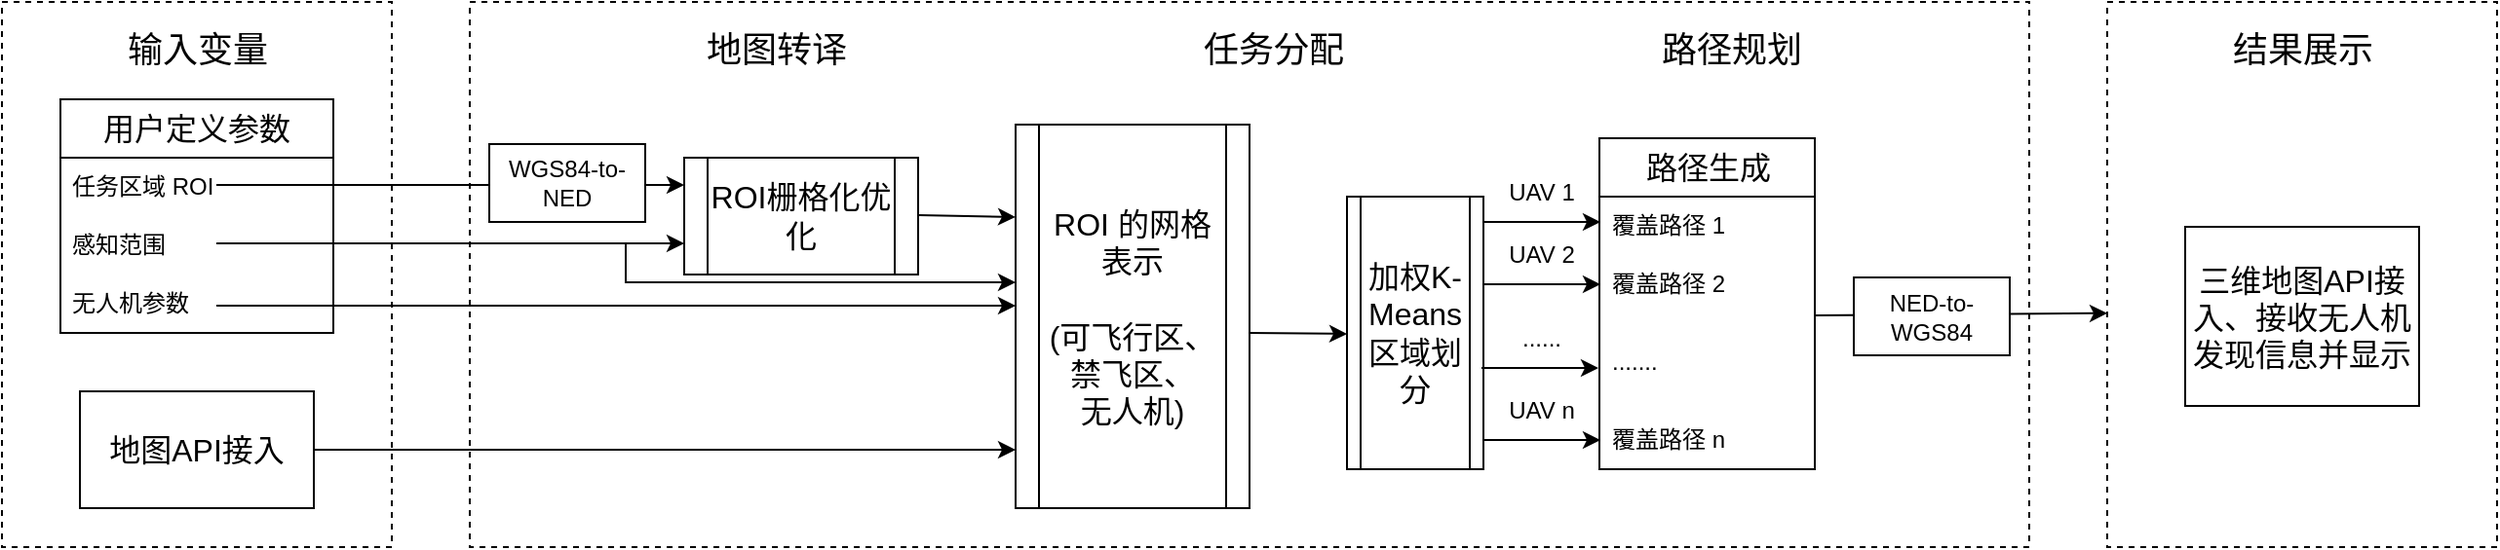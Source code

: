 <mxfile version="22.1.11" type="github">
  <diagram name="第 1 页" id="jAvlmp3dLl9FF9cPbr76">
    <mxGraphModel dx="1674" dy="772" grid="1" gridSize="10" guides="1" tooltips="1" connect="1" arrows="1" fold="1" page="1" pageScale="1" pageWidth="827" pageHeight="1169" math="0" shadow="0">
      <root>
        <mxCell id="0" />
        <mxCell id="1" parent="0" />
        <mxCell id="BWF7j0bRXmXNBkzyuYKP-15" value="" style="rounded=0;whiteSpace=wrap;html=1;dashed=1;" vertex="1" parent="1">
          <mxGeometry x="40" y="320" width="200" height="280" as="geometry" />
        </mxCell>
        <mxCell id="BWF7j0bRXmXNBkzyuYKP-10" value="&lt;font style=&quot;font-size: 18px;&quot;&gt;输入变量&lt;/font&gt;" style="text;html=1;strokeColor=none;fillColor=none;align=center;verticalAlign=middle;whiteSpace=wrap;rounded=0;" vertex="1" parent="1">
          <mxGeometry x="102.5" y="330" width="75" height="30" as="geometry" />
        </mxCell>
        <mxCell id="BWF7j0bRXmXNBkzyuYKP-11" value="&lt;font style=&quot;font-size: 16px;&quot;&gt;用户定义参数&lt;/font&gt;" style="swimlane;fontStyle=0;childLayout=stackLayout;horizontal=1;startSize=30;horizontalStack=0;resizeParent=1;resizeParentMax=0;resizeLast=0;collapsible=1;marginBottom=0;whiteSpace=wrap;html=1;" vertex="1" parent="1">
          <mxGeometry x="70" y="370" width="140" height="120" as="geometry">
            <mxRectangle x="340" y="340" width="60" height="30" as="alternateBounds" />
          </mxGeometry>
        </mxCell>
        <mxCell id="BWF7j0bRXmXNBkzyuYKP-12" value="任务区域 ROI" style="text;strokeColor=none;fillColor=none;align=left;verticalAlign=middle;spacingLeft=4;spacingRight=4;overflow=hidden;points=[[0,0.5],[1,0.5]];portConstraint=eastwest;rotatable=0;whiteSpace=wrap;html=1;" vertex="1" parent="BWF7j0bRXmXNBkzyuYKP-11">
          <mxGeometry y="30" width="140" height="30" as="geometry" />
        </mxCell>
        <mxCell id="BWF7j0bRXmXNBkzyuYKP-13" value="感知范围" style="text;strokeColor=none;fillColor=none;align=left;verticalAlign=middle;spacingLeft=4;spacingRight=4;overflow=hidden;points=[[0,0.5],[1,0.5]];portConstraint=eastwest;rotatable=0;whiteSpace=wrap;html=1;" vertex="1" parent="BWF7j0bRXmXNBkzyuYKP-11">
          <mxGeometry y="60" width="140" height="30" as="geometry" />
        </mxCell>
        <mxCell id="BWF7j0bRXmXNBkzyuYKP-14" value="无人机参数" style="text;strokeColor=none;fillColor=none;align=left;verticalAlign=middle;spacingLeft=4;spacingRight=4;overflow=hidden;points=[[0,0.5],[1,0.5]];portConstraint=eastwest;rotatable=0;whiteSpace=wrap;html=1;" vertex="1" parent="BWF7j0bRXmXNBkzyuYKP-11">
          <mxGeometry y="90" width="140" height="30" as="geometry" />
        </mxCell>
        <mxCell id="BWF7j0bRXmXNBkzyuYKP-16" value="&lt;font style=&quot;font-size: 16px;&quot;&gt;地图API接入&lt;/font&gt;" style="rounded=0;whiteSpace=wrap;html=1;" vertex="1" parent="1">
          <mxGeometry x="80" y="520" width="120" height="60" as="geometry" />
        </mxCell>
        <mxCell id="BWF7j0bRXmXNBkzyuYKP-18" value="" style="rounded=0;whiteSpace=wrap;html=1;dashed=1;" vertex="1" parent="1">
          <mxGeometry x="280" y="320" width="800" height="280" as="geometry" />
        </mxCell>
        <mxCell id="BWF7j0bRXmXNBkzyuYKP-19" value="&lt;font style=&quot;font-size: 18px;&quot;&gt;地图转译&lt;/font&gt;" style="text;html=1;strokeColor=none;fillColor=none;align=center;verticalAlign=middle;whiteSpace=wrap;rounded=0;" vertex="1" parent="1">
          <mxGeometry x="400" y="330" width="75" height="30" as="geometry" />
        </mxCell>
        <mxCell id="BWF7j0bRXmXNBkzyuYKP-20" value="&lt;font style=&quot;font-size: 18px;&quot;&gt;任务分配&lt;/font&gt;" style="text;html=1;strokeColor=none;fillColor=none;align=center;verticalAlign=middle;whiteSpace=wrap;rounded=0;" vertex="1" parent="1">
          <mxGeometry x="655" y="330" width="75" height="30" as="geometry" />
        </mxCell>
        <mxCell id="BWF7j0bRXmXNBkzyuYKP-21" value="&lt;span style=&quot;font-size: 18px;&quot;&gt;路径规划&lt;/span&gt;" style="text;html=1;strokeColor=none;fillColor=none;align=center;verticalAlign=middle;whiteSpace=wrap;rounded=0;" vertex="1" parent="1">
          <mxGeometry x="890" y="330" width="75" height="30" as="geometry" />
        </mxCell>
        <mxCell id="BWF7j0bRXmXNBkzyuYKP-22" value="" style="rounded=0;whiteSpace=wrap;html=1;dashed=1;" vertex="1" parent="1">
          <mxGeometry x="1120" y="320" width="200" height="280" as="geometry" />
        </mxCell>
        <mxCell id="BWF7j0bRXmXNBkzyuYKP-23" value="&lt;span style=&quot;font-size: 18px;&quot;&gt;结果展示&lt;/span&gt;" style="text;html=1;strokeColor=none;fillColor=none;align=center;verticalAlign=middle;whiteSpace=wrap;rounded=0;" vertex="1" parent="1">
          <mxGeometry x="1182.5" y="330" width="75" height="30" as="geometry" />
        </mxCell>
        <mxCell id="BWF7j0bRXmXNBkzyuYKP-24" value="&lt;font style=&quot;font-size: 16px;&quot;&gt;ROI栅格化优化&lt;/font&gt;" style="shape=process;whiteSpace=wrap;html=1;backgroundOutline=1;" vertex="1" parent="1">
          <mxGeometry x="390" y="400" width="120" height="60" as="geometry" />
        </mxCell>
        <mxCell id="BWF7j0bRXmXNBkzyuYKP-25" value="" style="endArrow=classic;html=1;rounded=0;" edge="1" parent="1">
          <mxGeometry width="50" height="50" relative="1" as="geometry">
            <mxPoint x="150" y="414" as="sourcePoint" />
            <mxPoint x="390" y="414" as="targetPoint" />
          </mxGeometry>
        </mxCell>
        <mxCell id="BWF7j0bRXmXNBkzyuYKP-26" value="&lt;div&gt;WGS84-to-NED&lt;/div&gt;" style="rounded=0;whiteSpace=wrap;html=1;" vertex="1" parent="1">
          <mxGeometry x="290" y="393" width="80" height="40" as="geometry" />
        </mxCell>
        <mxCell id="BWF7j0bRXmXNBkzyuYKP-28" value="" style="endArrow=classic;html=1;rounded=0;" edge="1" parent="1">
          <mxGeometry width="50" height="50" relative="1" as="geometry">
            <mxPoint x="150" y="444" as="sourcePoint" />
            <mxPoint x="390" y="444" as="targetPoint" />
          </mxGeometry>
        </mxCell>
        <mxCell id="BWF7j0bRXmXNBkzyuYKP-29" value="&lt;div&gt;&lt;font style=&quot;font-size: 16px;&quot;&gt;ROI 的网格表示&lt;/font&gt;&lt;/div&gt;&lt;div&gt;&lt;font style=&quot;font-size: 16px;&quot;&gt;&lt;br&gt;&lt;/font&gt;&lt;/div&gt;&lt;div&gt;&lt;font size=&quot;3&quot;&gt;(可飞行区、&lt;/font&gt;&lt;/div&gt;&lt;div&gt;&lt;span style=&quot;font-size: medium; background-color: initial;&quot;&gt;禁飞区、&lt;/span&gt;&lt;br&gt;&lt;/div&gt;&lt;div&gt;&lt;font size=&quot;3&quot;&gt;无人机)&lt;/font&gt;&lt;/div&gt;" style="shape=process;whiteSpace=wrap;html=1;backgroundOutline=1;" vertex="1" parent="1">
          <mxGeometry x="560" y="383" width="120" height="197" as="geometry" />
        </mxCell>
        <mxCell id="BWF7j0bRXmXNBkzyuYKP-30" value="" style="endArrow=classic;html=1;rounded=0;" edge="1" parent="1">
          <mxGeometry width="50" height="50" relative="1" as="geometry">
            <mxPoint x="150" y="476" as="sourcePoint" />
            <mxPoint x="560" y="476" as="targetPoint" />
          </mxGeometry>
        </mxCell>
        <mxCell id="BWF7j0bRXmXNBkzyuYKP-31" value="" style="endArrow=classic;html=1;rounded=0;" edge="1" parent="1">
          <mxGeometry width="50" height="50" relative="1" as="geometry">
            <mxPoint x="360" y="444" as="sourcePoint" />
            <mxPoint x="560" y="464" as="targetPoint" />
            <Array as="points">
              <mxPoint x="360" y="464" />
            </Array>
          </mxGeometry>
        </mxCell>
        <mxCell id="BWF7j0bRXmXNBkzyuYKP-32" value="" style="endArrow=classic;html=1;rounded=0;" edge="1" parent="1">
          <mxGeometry width="50" height="50" relative="1" as="geometry">
            <mxPoint x="200" y="550" as="sourcePoint" />
            <mxPoint x="560" y="550" as="targetPoint" />
          </mxGeometry>
        </mxCell>
        <mxCell id="BWF7j0bRXmXNBkzyuYKP-33" value="" style="endArrow=classic;html=1;rounded=0;" edge="1" parent="1">
          <mxGeometry width="50" height="50" relative="1" as="geometry">
            <mxPoint x="510" y="429.5" as="sourcePoint" />
            <mxPoint x="560" y="430.5" as="targetPoint" />
          </mxGeometry>
        </mxCell>
        <mxCell id="BWF7j0bRXmXNBkzyuYKP-34" value="&lt;font style=&quot;font-size: 16px;&quot;&gt;加权K-Means区域划分&lt;/font&gt;" style="shape=process;whiteSpace=wrap;html=1;backgroundOutline=1;" vertex="1" parent="1">
          <mxGeometry x="730" y="420" width="70" height="140" as="geometry" />
        </mxCell>
        <mxCell id="BWF7j0bRXmXNBkzyuYKP-35" value="" style="endArrow=classic;html=1;rounded=0;" edge="1" parent="1">
          <mxGeometry width="50" height="50" relative="1" as="geometry">
            <mxPoint x="680" y="490" as="sourcePoint" />
            <mxPoint x="730" y="490.5" as="targetPoint" />
          </mxGeometry>
        </mxCell>
        <mxCell id="BWF7j0bRXmXNBkzyuYKP-36" value="&lt;font style=&quot;font-size: 16px;&quot;&gt;路径生成&lt;/font&gt;" style="swimlane;fontStyle=0;childLayout=stackLayout;horizontal=1;startSize=30;horizontalStack=0;resizeParent=1;resizeParentMax=0;resizeLast=0;collapsible=1;marginBottom=0;whiteSpace=wrap;html=1;" vertex="1" parent="1">
          <mxGeometry x="859.5" y="390" width="110.5" height="170" as="geometry">
            <mxRectangle x="860" y="420" width="60" height="30" as="alternateBounds" />
          </mxGeometry>
        </mxCell>
        <mxCell id="BWF7j0bRXmXNBkzyuYKP-37" value="覆盖路径 1" style="text;strokeColor=none;fillColor=none;align=left;verticalAlign=middle;spacingLeft=4;spacingRight=4;overflow=hidden;points=[[0,0.5],[1,0.5]];portConstraint=eastwest;rotatable=0;whiteSpace=wrap;html=1;" vertex="1" parent="BWF7j0bRXmXNBkzyuYKP-36">
          <mxGeometry y="30" width="110.5" height="30" as="geometry" />
        </mxCell>
        <mxCell id="BWF7j0bRXmXNBkzyuYKP-38" value="覆盖路径 2" style="text;strokeColor=none;fillColor=none;align=left;verticalAlign=middle;spacingLeft=4;spacingRight=4;overflow=hidden;points=[[0,0.5],[1,0.5]];portConstraint=eastwest;rotatable=0;whiteSpace=wrap;html=1;" vertex="1" parent="BWF7j0bRXmXNBkzyuYKP-36">
          <mxGeometry y="60" width="110.5" height="30" as="geometry" />
        </mxCell>
        <mxCell id="BWF7j0bRXmXNBkzyuYKP-39" value="......." style="text;strokeColor=none;fillColor=none;align=left;verticalAlign=middle;spacingLeft=4;spacingRight=4;overflow=hidden;points=[[0,0.5],[1,0.5]];portConstraint=eastwest;rotatable=0;whiteSpace=wrap;html=1;" vertex="1" parent="BWF7j0bRXmXNBkzyuYKP-36">
          <mxGeometry y="90" width="110.5" height="50" as="geometry" />
        </mxCell>
        <mxCell id="BWF7j0bRXmXNBkzyuYKP-46" value="覆盖路径 n" style="text;strokeColor=none;fillColor=none;align=left;verticalAlign=middle;spacingLeft=4;spacingRight=4;overflow=hidden;points=[[0,0.5],[1,0.5]];portConstraint=eastwest;rotatable=0;whiteSpace=wrap;html=1;" vertex="1" parent="BWF7j0bRXmXNBkzyuYKP-36">
          <mxGeometry y="140" width="110.5" height="30" as="geometry" />
        </mxCell>
        <mxCell id="BWF7j0bRXmXNBkzyuYKP-48" value="" style="endArrow=classic;html=1;rounded=0;" edge="1" parent="1">
          <mxGeometry width="50" height="50" relative="1" as="geometry">
            <mxPoint x="800" y="433" as="sourcePoint" />
            <mxPoint x="860" y="433" as="targetPoint" />
          </mxGeometry>
        </mxCell>
        <mxCell id="BWF7j0bRXmXNBkzyuYKP-49" value="" style="endArrow=classic;html=1;rounded=0;" edge="1" parent="1">
          <mxGeometry width="50" height="50" relative="1" as="geometry">
            <mxPoint x="800" y="465" as="sourcePoint" />
            <mxPoint x="860" y="465" as="targetPoint" />
          </mxGeometry>
        </mxCell>
        <mxCell id="BWF7j0bRXmXNBkzyuYKP-50" value="" style="endArrow=classic;html=1;rounded=0;" edge="1" parent="1">
          <mxGeometry width="50" height="50" relative="1" as="geometry">
            <mxPoint x="799" y="508" as="sourcePoint" />
            <mxPoint x="859" y="508" as="targetPoint" />
          </mxGeometry>
        </mxCell>
        <mxCell id="BWF7j0bRXmXNBkzyuYKP-51" value="" style="endArrow=classic;html=1;rounded=0;" edge="1" parent="1">
          <mxGeometry width="50" height="50" relative="1" as="geometry">
            <mxPoint x="800" y="545" as="sourcePoint" />
            <mxPoint x="860" y="545" as="targetPoint" />
          </mxGeometry>
        </mxCell>
        <mxCell id="BWF7j0bRXmXNBkzyuYKP-52" value="UAV 1" style="text;html=1;strokeColor=none;fillColor=none;align=center;verticalAlign=middle;whiteSpace=wrap;rounded=0;" vertex="1" parent="1">
          <mxGeometry x="799.5" y="403" width="60" height="30" as="geometry" />
        </mxCell>
        <mxCell id="BWF7j0bRXmXNBkzyuYKP-53" value="UAV 2" style="text;html=1;strokeColor=none;fillColor=none;align=center;verticalAlign=middle;whiteSpace=wrap;rounded=0;" vertex="1" parent="1">
          <mxGeometry x="800" y="435" width="60" height="30" as="geometry" />
        </mxCell>
        <mxCell id="BWF7j0bRXmXNBkzyuYKP-54" value="......" style="text;html=1;strokeColor=none;fillColor=none;align=center;verticalAlign=middle;whiteSpace=wrap;rounded=0;" vertex="1" parent="1">
          <mxGeometry x="799.5" y="478" width="60" height="30" as="geometry" />
        </mxCell>
        <mxCell id="BWF7j0bRXmXNBkzyuYKP-55" value="UAV n" style="text;html=1;strokeColor=none;fillColor=none;align=center;verticalAlign=middle;whiteSpace=wrap;rounded=0;" vertex="1" parent="1">
          <mxGeometry x="799.5" y="515" width="60" height="30" as="geometry" />
        </mxCell>
        <mxCell id="BWF7j0bRXmXNBkzyuYKP-57" value="" style="endArrow=classic;html=1;rounded=0;entryX=0;entryY=0.571;entryDx=0;entryDy=0;entryPerimeter=0;" edge="1" parent="1" target="BWF7j0bRXmXNBkzyuYKP-22">
          <mxGeometry width="50" height="50" relative="1" as="geometry">
            <mxPoint x="970" y="481" as="sourcePoint" />
            <mxPoint x="1020" y="481.5" as="targetPoint" />
          </mxGeometry>
        </mxCell>
        <mxCell id="BWF7j0bRXmXNBkzyuYKP-56" value="&lt;div&gt;NED-to-WGS84&lt;/div&gt;" style="rounded=0;whiteSpace=wrap;html=1;" vertex="1" parent="1">
          <mxGeometry x="990" y="461.5" width="80" height="40" as="geometry" />
        </mxCell>
        <mxCell id="BWF7j0bRXmXNBkzyuYKP-58" value="&lt;font style=&quot;font-size: 16px;&quot;&gt;三维地图API接入、接收无人机发现信息并显示&lt;/font&gt;" style="rounded=0;whiteSpace=wrap;html=1;" vertex="1" parent="1">
          <mxGeometry x="1160" y="435.5" width="120" height="92" as="geometry" />
        </mxCell>
      </root>
    </mxGraphModel>
  </diagram>
</mxfile>
